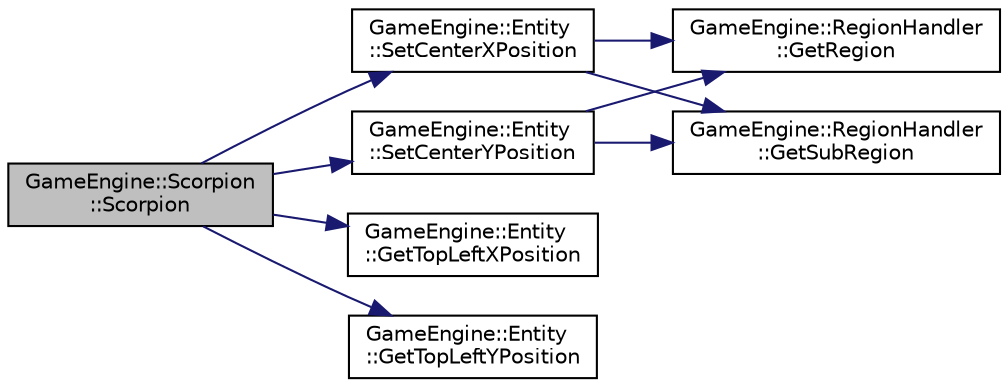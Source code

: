 digraph "GameEngine::Scorpion::Scorpion"
{
  edge [fontname="Helvetica",fontsize="10",labelfontname="Helvetica",labelfontsize="10"];
  node [fontname="Helvetica",fontsize="10",shape=record];
  rankdir="LR";
  Node0 [label="GameEngine::Scorpion\l::Scorpion",height=0.2,width=0.4,color="black", fillcolor="grey75", style="filled", fontcolor="black"];
  Node0 -> Node1 [color="midnightblue",fontsize="10",style="solid",fontname="Helvetica"];
  Node1 [label="GameEngine::Entity\l::SetCenterXPosition",height=0.2,width=0.4,color="black", fillcolor="white", style="filled",URL="$class_game_engine_1_1_entity.html#a44f4e432bada7df2634c42a78bc7402e",tooltip="Sets the center x position of the Entity. "];
  Node1 -> Node2 [color="midnightblue",fontsize="10",style="solid",fontname="Helvetica"];
  Node2 [label="GameEngine::RegionHandler\l::GetRegion",height=0.2,width=0.4,color="black", fillcolor="white", style="filled",URL="$class_game_engine_1_1_region_handler.html#a688c80970910da1e02f05b3569c7721d"];
  Node1 -> Node3 [color="midnightblue",fontsize="10",style="solid",fontname="Helvetica"];
  Node3 [label="GameEngine::RegionHandler\l::GetSubRegion",height=0.2,width=0.4,color="black", fillcolor="white", style="filled",URL="$class_game_engine_1_1_region_handler.html#a8ea377d23f4be355302cc6b5e3feedf3"];
  Node0 -> Node4 [color="midnightblue",fontsize="10",style="solid",fontname="Helvetica"];
  Node4 [label="GameEngine::Entity\l::GetTopLeftXPosition",height=0.2,width=0.4,color="black", fillcolor="white", style="filled",URL="$class_game_engine_1_1_entity.html#a82f2acbfad7755f685bccfcb4c8758ae",tooltip="Returns the top left x position of the Entity. "];
  Node0 -> Node5 [color="midnightblue",fontsize="10",style="solid",fontname="Helvetica"];
  Node5 [label="GameEngine::Entity\l::SetCenterYPosition",height=0.2,width=0.4,color="black", fillcolor="white", style="filled",URL="$class_game_engine_1_1_entity.html#a38a62b7d1e2d33c12fdd2017444954ca",tooltip="Sets the center y position of the Entity. "];
  Node5 -> Node2 [color="midnightblue",fontsize="10",style="solid",fontname="Helvetica"];
  Node5 -> Node3 [color="midnightblue",fontsize="10",style="solid",fontname="Helvetica"];
  Node0 -> Node6 [color="midnightblue",fontsize="10",style="solid",fontname="Helvetica"];
  Node6 [label="GameEngine::Entity\l::GetTopLeftYPosition",height=0.2,width=0.4,color="black", fillcolor="white", style="filled",URL="$class_game_engine_1_1_entity.html#a98847fc7c0a9f5cdd78ef252f3680c7b",tooltip="Returns the top left y position of the Entity. "];
}
